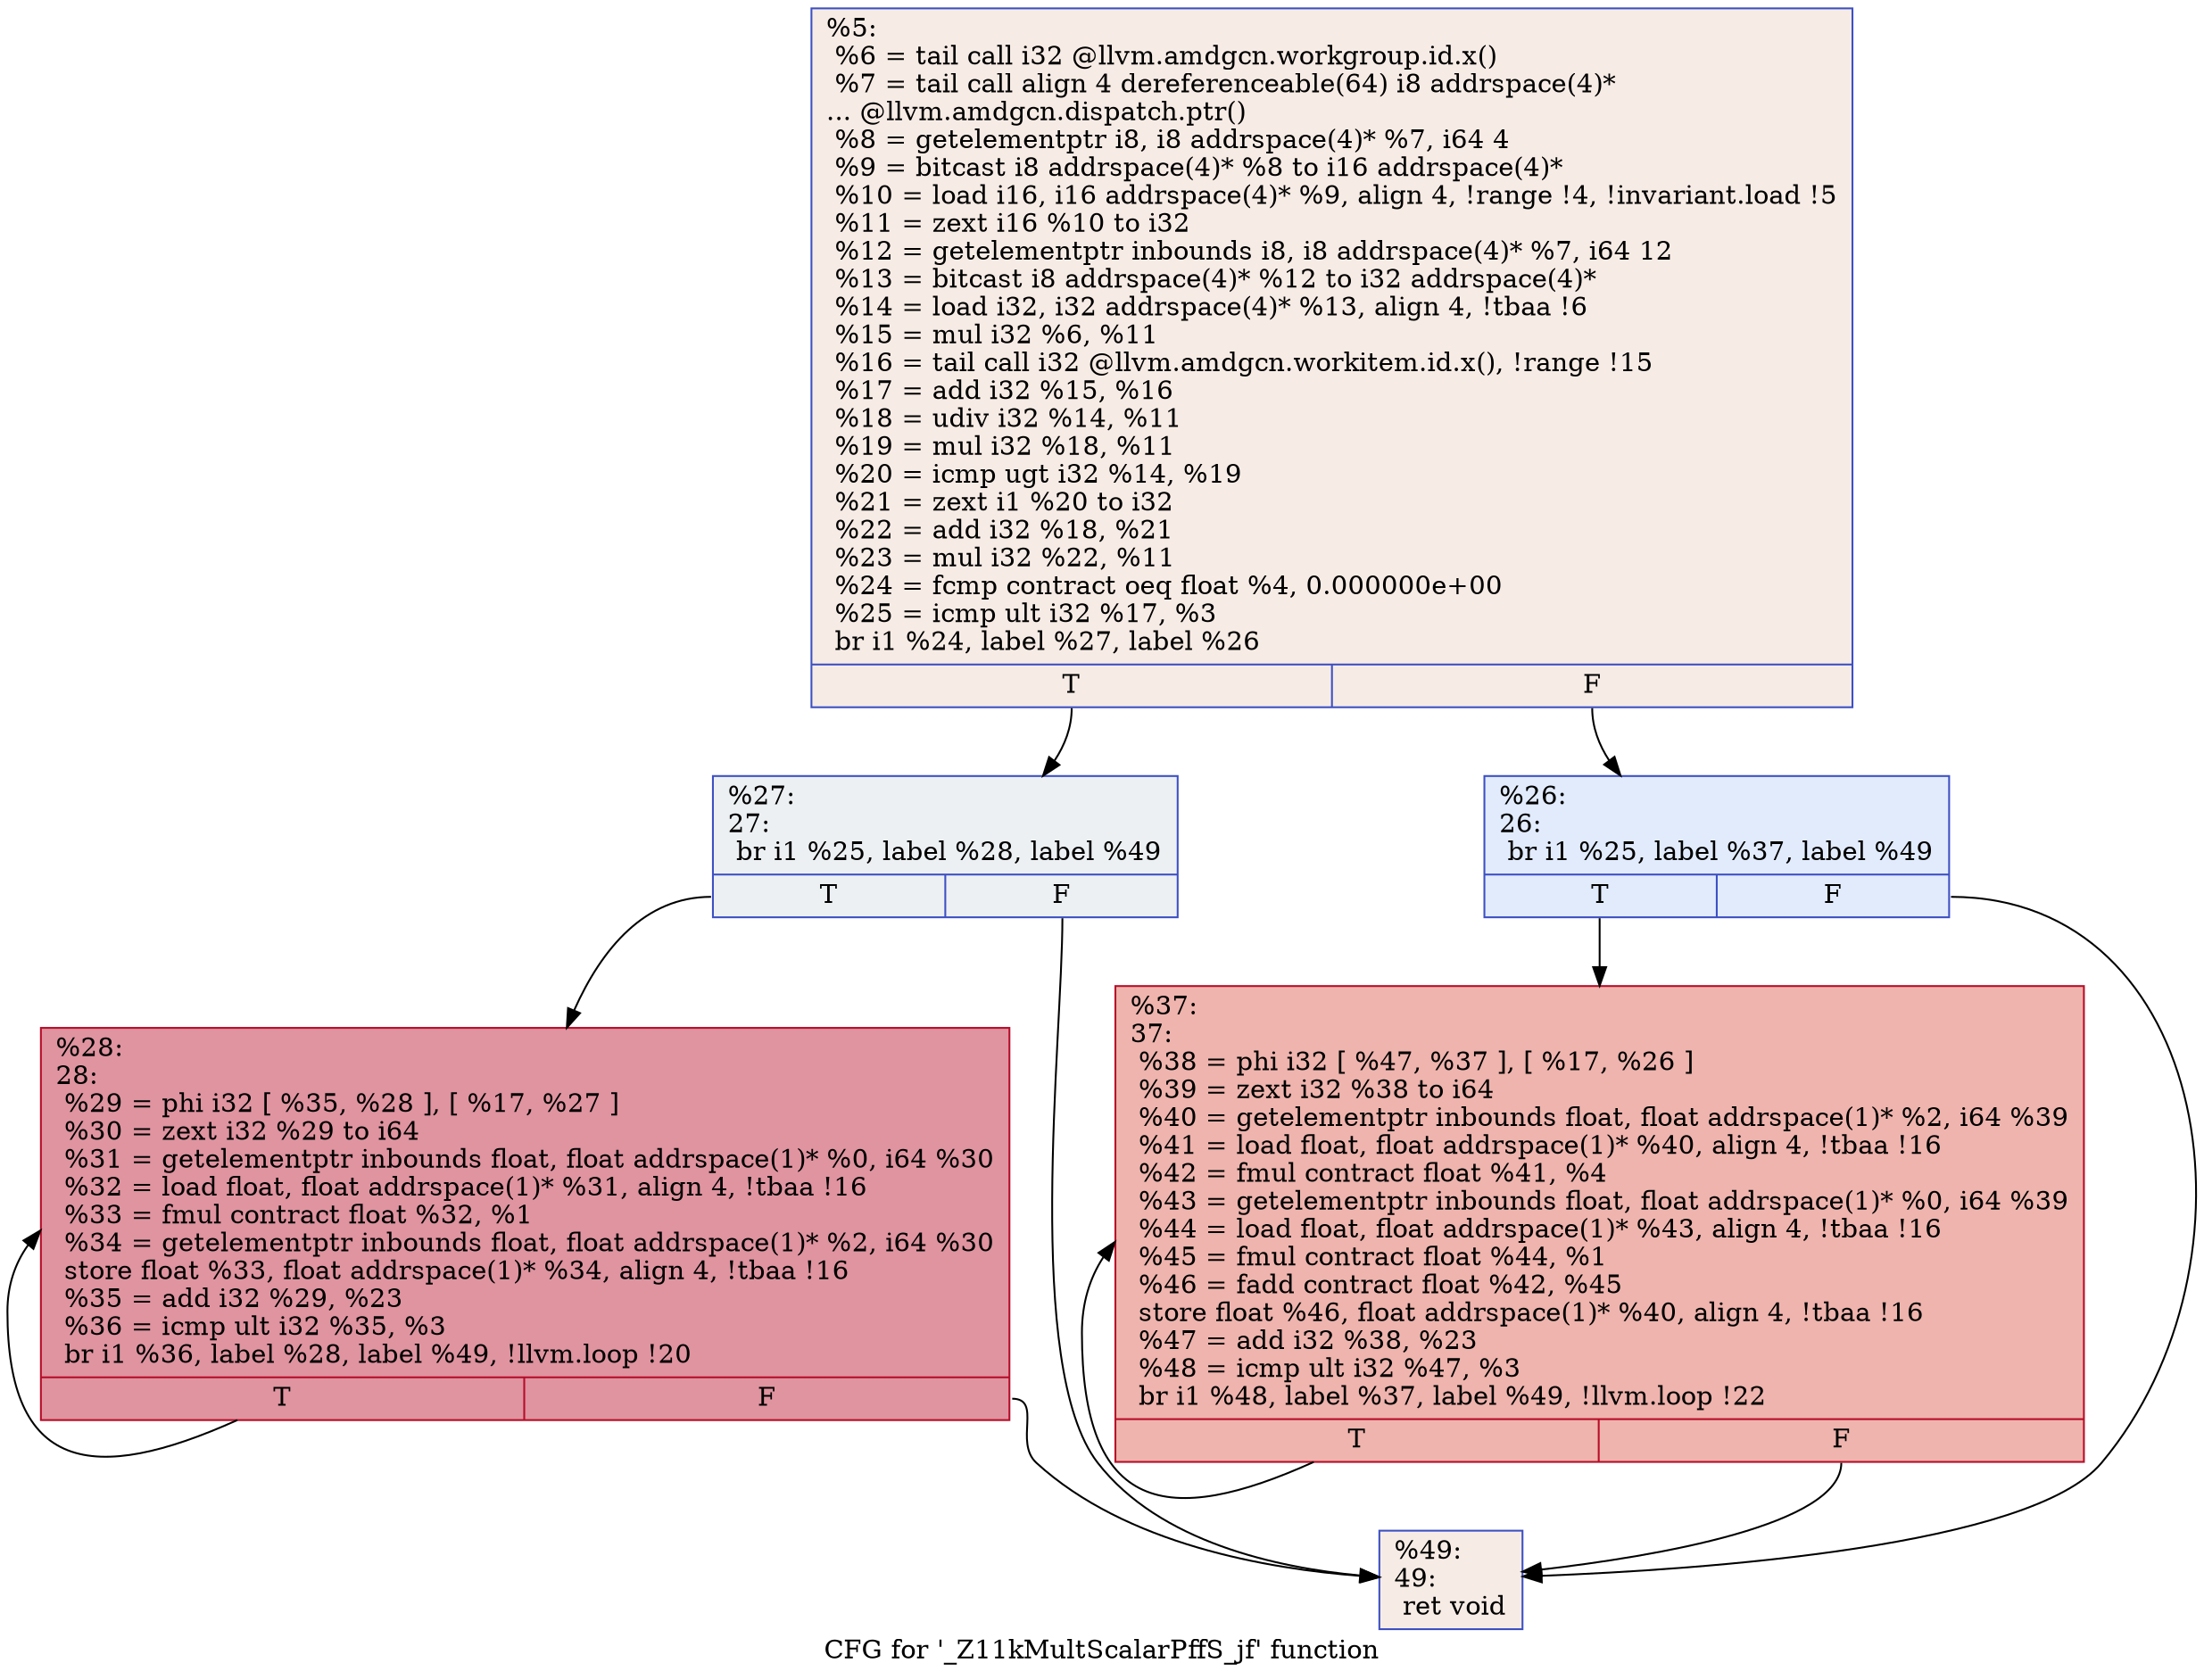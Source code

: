 digraph "CFG for '_Z11kMultScalarPffS_jf' function" {
	label="CFG for '_Z11kMultScalarPffS_jf' function";

	Node0x5556840 [shape=record,color="#3d50c3ff", style=filled, fillcolor="#ecd3c570",label="{%5:\l  %6 = tail call i32 @llvm.amdgcn.workgroup.id.x()\l  %7 = tail call align 4 dereferenceable(64) i8 addrspace(4)*\l... @llvm.amdgcn.dispatch.ptr()\l  %8 = getelementptr i8, i8 addrspace(4)* %7, i64 4\l  %9 = bitcast i8 addrspace(4)* %8 to i16 addrspace(4)*\l  %10 = load i16, i16 addrspace(4)* %9, align 4, !range !4, !invariant.load !5\l  %11 = zext i16 %10 to i32\l  %12 = getelementptr inbounds i8, i8 addrspace(4)* %7, i64 12\l  %13 = bitcast i8 addrspace(4)* %12 to i32 addrspace(4)*\l  %14 = load i32, i32 addrspace(4)* %13, align 4, !tbaa !6\l  %15 = mul i32 %6, %11\l  %16 = tail call i32 @llvm.amdgcn.workitem.id.x(), !range !15\l  %17 = add i32 %15, %16\l  %18 = udiv i32 %14, %11\l  %19 = mul i32 %18, %11\l  %20 = icmp ugt i32 %14, %19\l  %21 = zext i1 %20 to i32\l  %22 = add i32 %18, %21\l  %23 = mul i32 %22, %11\l  %24 = fcmp contract oeq float %4, 0.000000e+00\l  %25 = icmp ult i32 %17, %3\l  br i1 %24, label %27, label %26\l|{<s0>T|<s1>F}}"];
	Node0x5556840:s0 -> Node0x5559890;
	Node0x5556840:s1 -> Node0x5559920;
	Node0x5559920 [shape=record,color="#3d50c3ff", style=filled, fillcolor="#bbd1f870",label="{%26:\l26:                                               \l  br i1 %25, label %37, label %49\l|{<s0>T|<s1>F}}"];
	Node0x5559920:s0 -> Node0x5559a60;
	Node0x5559920:s1 -> Node0x5559ab0;
	Node0x5559890 [shape=record,color="#3d50c3ff", style=filled, fillcolor="#d6dce470",label="{%27:\l27:                                               \l  br i1 %25, label %28, label %49\l|{<s0>T|<s1>F}}"];
	Node0x5559890:s0 -> Node0x5559bf0;
	Node0x5559890:s1 -> Node0x5559ab0;
	Node0x5559bf0 [shape=record,color="#b70d28ff", style=filled, fillcolor="#b70d2870",label="{%28:\l28:                                               \l  %29 = phi i32 [ %35, %28 ], [ %17, %27 ]\l  %30 = zext i32 %29 to i64\l  %31 = getelementptr inbounds float, float addrspace(1)* %0, i64 %30\l  %32 = load float, float addrspace(1)* %31, align 4, !tbaa !16\l  %33 = fmul contract float %32, %1\l  %34 = getelementptr inbounds float, float addrspace(1)* %2, i64 %30\l  store float %33, float addrspace(1)* %34, align 4, !tbaa !16\l  %35 = add i32 %29, %23\l  %36 = icmp ult i32 %35, %3\l  br i1 %36, label %28, label %49, !llvm.loop !20\l|{<s0>T|<s1>F}}"];
	Node0x5559bf0:s0 -> Node0x5559bf0;
	Node0x5559bf0:s1 -> Node0x5559ab0;
	Node0x5559a60 [shape=record,color="#b70d28ff", style=filled, fillcolor="#d8564670",label="{%37:\l37:                                               \l  %38 = phi i32 [ %47, %37 ], [ %17, %26 ]\l  %39 = zext i32 %38 to i64\l  %40 = getelementptr inbounds float, float addrspace(1)* %2, i64 %39\l  %41 = load float, float addrspace(1)* %40, align 4, !tbaa !16\l  %42 = fmul contract float %41, %4\l  %43 = getelementptr inbounds float, float addrspace(1)* %0, i64 %39\l  %44 = load float, float addrspace(1)* %43, align 4, !tbaa !16\l  %45 = fmul contract float %44, %1\l  %46 = fadd contract float %42, %45\l  store float %46, float addrspace(1)* %40, align 4, !tbaa !16\l  %47 = add i32 %38, %23\l  %48 = icmp ult i32 %47, %3\l  br i1 %48, label %37, label %49, !llvm.loop !22\l|{<s0>T|<s1>F}}"];
	Node0x5559a60:s0 -> Node0x5559a60;
	Node0x5559a60:s1 -> Node0x5559ab0;
	Node0x5559ab0 [shape=record,color="#3d50c3ff", style=filled, fillcolor="#ecd3c570",label="{%49:\l49:                                               \l  ret void\l}"];
}
